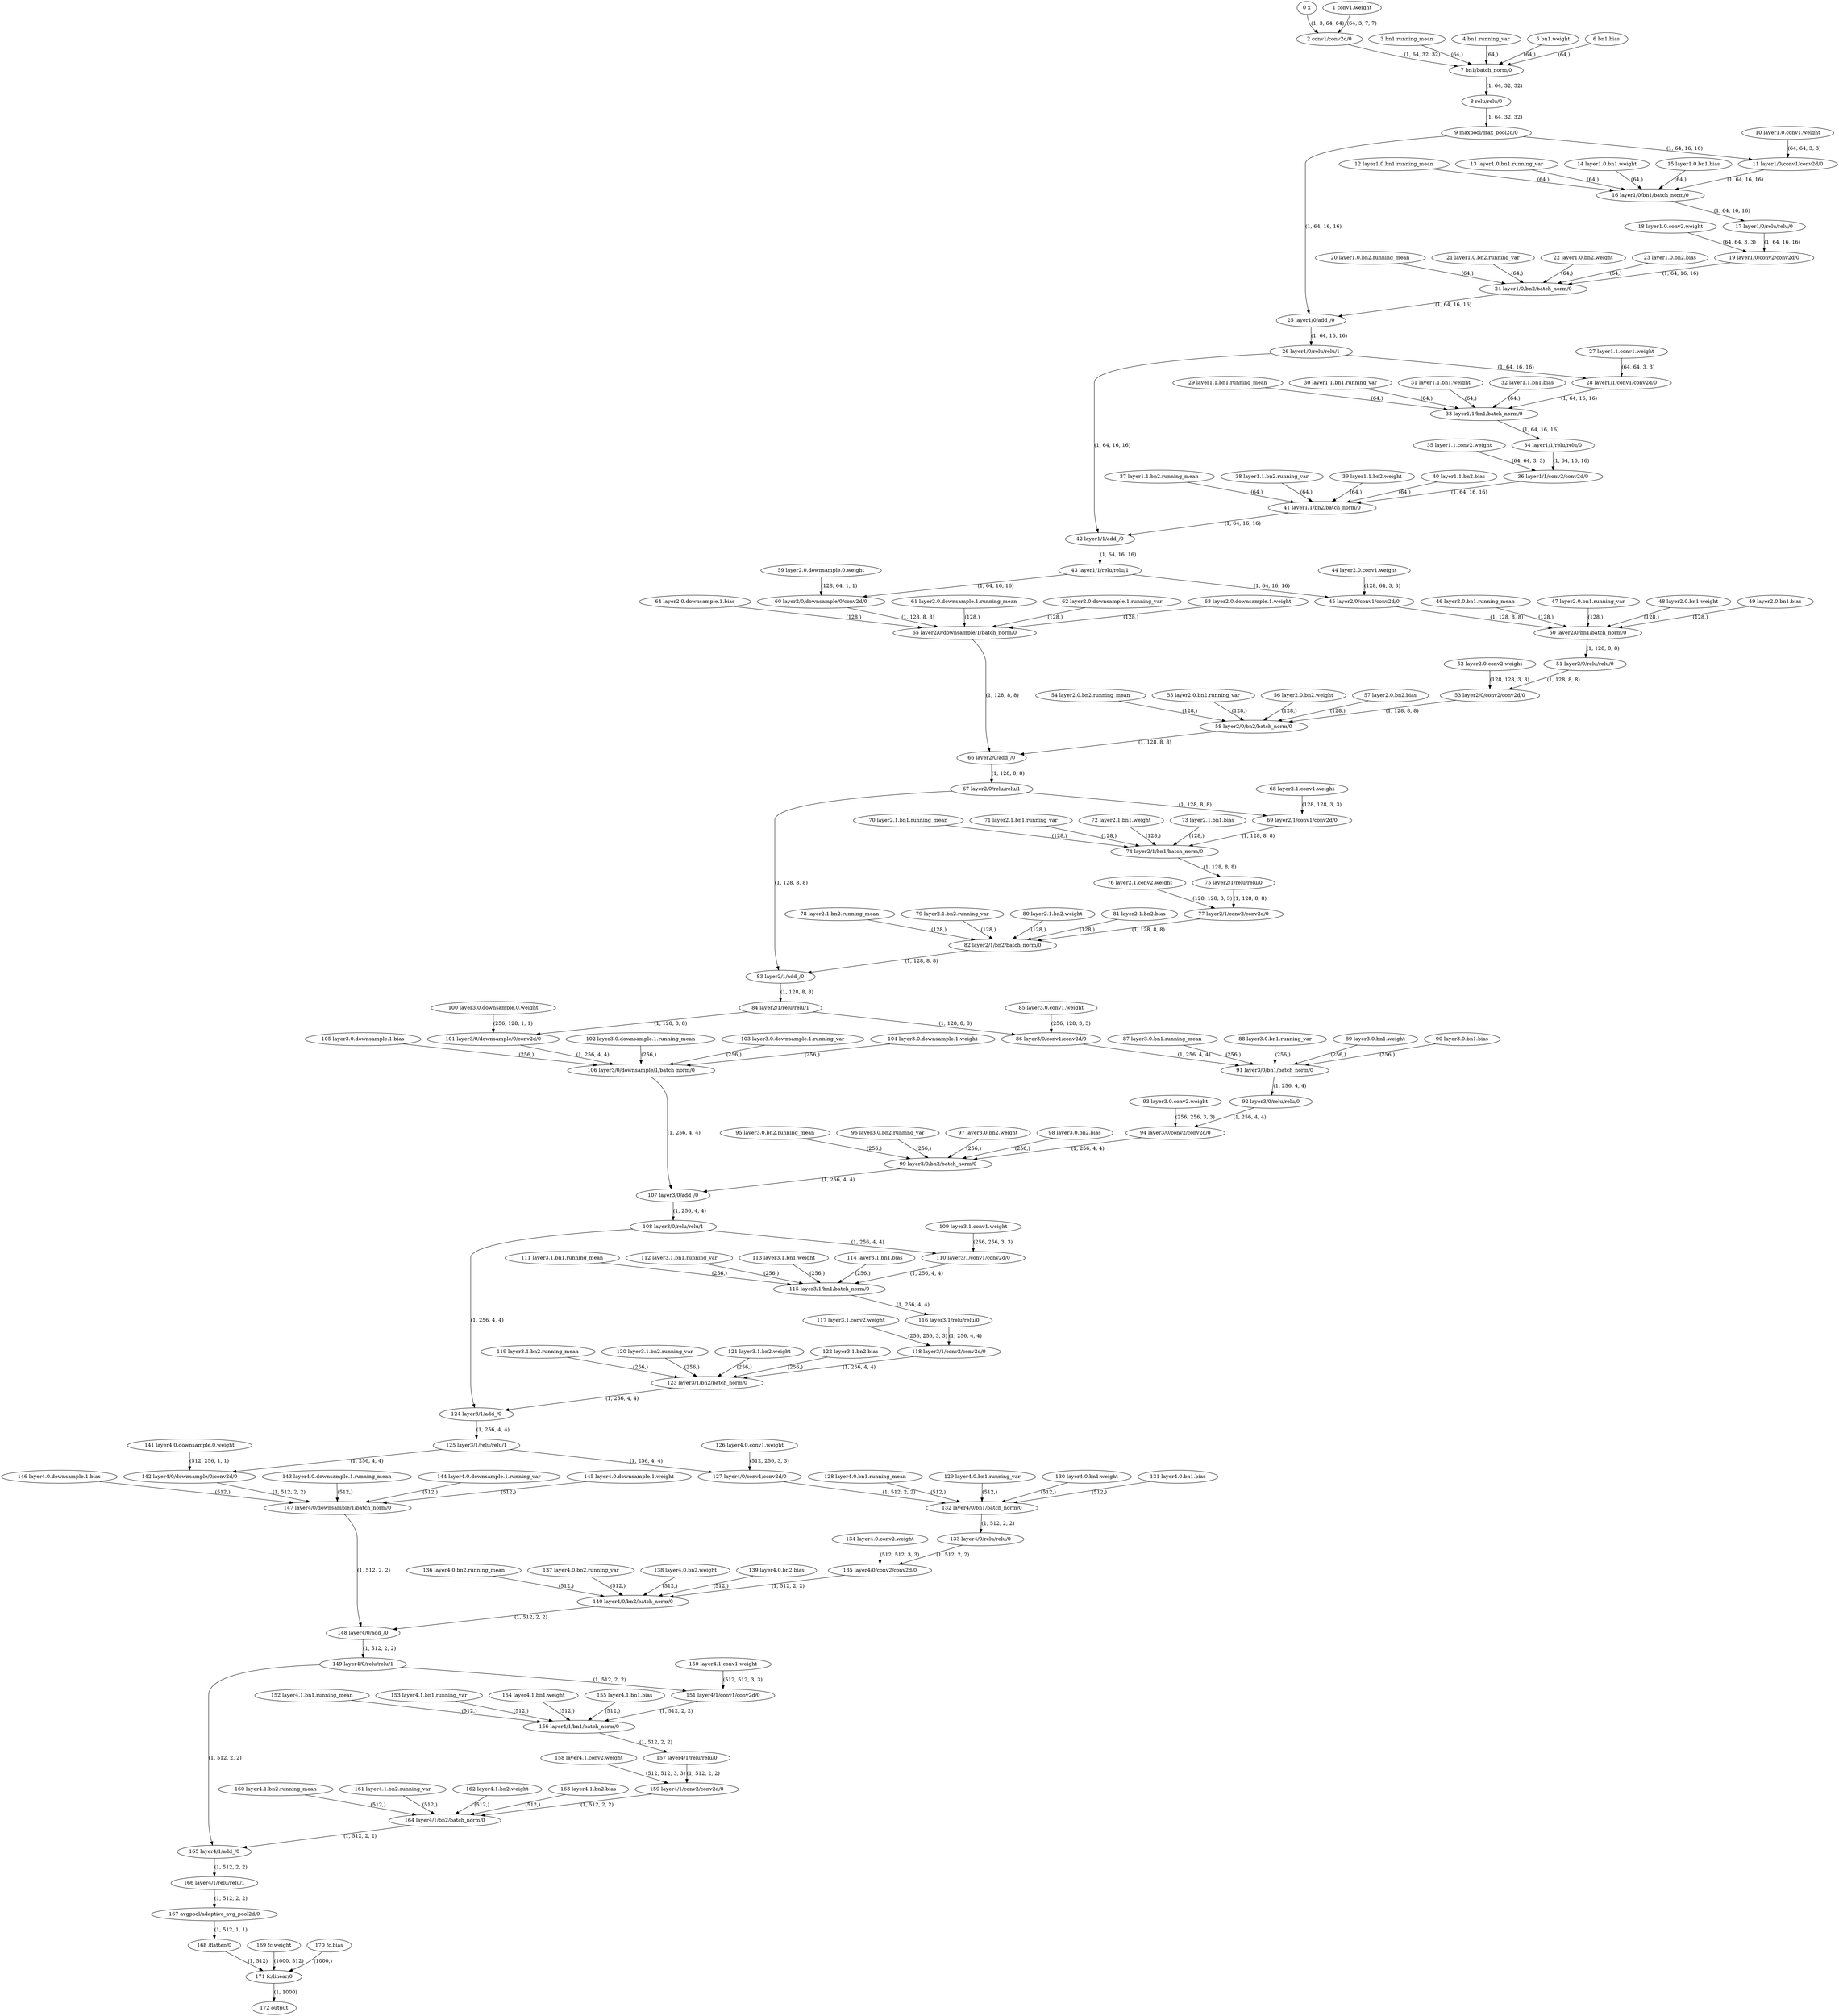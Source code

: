 strict digraph  {
"0 x" [id=0, type=nncf_model_input];
"1 conv1.weight" [id=1, type=nncf_model_const];
"2 conv1/conv2d/0" [id=2, type=conv2d];
"3 bn1.running_mean" [id=3, type=nncf_model_const];
"4 bn1.running_var" [id=4, type=nncf_model_const];
"5 bn1.weight" [id=5, type=nncf_model_const];
"6 bn1.bias" [id=6, type=nncf_model_const];
"7 bn1/batch_norm/0" [id=7, type=batch_norm];
"8 relu/relu/0" [id=8, type=relu];
"9 maxpool/max_pool2d/0" [id=9, type=max_pool2d];
"10 layer1.0.conv1.weight" [id=10, type=nncf_model_const];
"11 layer1/0/conv1/conv2d/0" [id=11, type=conv2d];
"12 layer1.0.bn1.running_mean" [id=12, type=nncf_model_const];
"13 layer1.0.bn1.running_var" [id=13, type=nncf_model_const];
"14 layer1.0.bn1.weight" [id=14, type=nncf_model_const];
"15 layer1.0.bn1.bias" [id=15, type=nncf_model_const];
"16 layer1/0/bn1/batch_norm/0" [id=16, type=batch_norm];
"17 layer1/0/relu/relu/0" [id=17, type=relu];
"18 layer1.0.conv2.weight" [id=18, type=nncf_model_const];
"19 layer1/0/conv2/conv2d/0" [id=19, type=conv2d];
"20 layer1.0.bn2.running_mean" [id=20, type=nncf_model_const];
"21 layer1.0.bn2.running_var" [id=21, type=nncf_model_const];
"22 layer1.0.bn2.weight" [id=22, type=nncf_model_const];
"23 layer1.0.bn2.bias" [id=23, type=nncf_model_const];
"24 layer1/0/bn2/batch_norm/0" [id=24, type=batch_norm];
"25 layer1/0/add_/0" [id=25, type=add_];
"26 layer1/0/relu/relu/1" [id=26, type=relu];
"27 layer1.1.conv1.weight" [id=27, type=nncf_model_const];
"28 layer1/1/conv1/conv2d/0" [id=28, type=conv2d];
"29 layer1.1.bn1.running_mean" [id=29, type=nncf_model_const];
"30 layer1.1.bn1.running_var" [id=30, type=nncf_model_const];
"31 layer1.1.bn1.weight" [id=31, type=nncf_model_const];
"32 layer1.1.bn1.bias" [id=32, type=nncf_model_const];
"33 layer1/1/bn1/batch_norm/0" [id=33, type=batch_norm];
"34 layer1/1/relu/relu/0" [id=34, type=relu];
"35 layer1.1.conv2.weight" [id=35, type=nncf_model_const];
"36 layer1/1/conv2/conv2d/0" [id=36, type=conv2d];
"37 layer1.1.bn2.running_mean" [id=37, type=nncf_model_const];
"38 layer1.1.bn2.running_var" [id=38, type=nncf_model_const];
"39 layer1.1.bn2.weight" [id=39, type=nncf_model_const];
"40 layer1.1.bn2.bias" [id=40, type=nncf_model_const];
"41 layer1/1/bn2/batch_norm/0" [id=41, type=batch_norm];
"42 layer1/1/add_/0" [id=42, type=add_];
"43 layer1/1/relu/relu/1" [id=43, type=relu];
"44 layer2.0.conv1.weight" [id=44, type=nncf_model_const];
"45 layer2/0/conv1/conv2d/0" [id=45, type=conv2d];
"46 layer2.0.bn1.running_mean" [id=46, type=nncf_model_const];
"47 layer2.0.bn1.running_var" [id=47, type=nncf_model_const];
"48 layer2.0.bn1.weight" [id=48, type=nncf_model_const];
"49 layer2.0.bn1.bias" [id=49, type=nncf_model_const];
"50 layer2/0/bn1/batch_norm/0" [id=50, type=batch_norm];
"51 layer2/0/relu/relu/0" [id=51, type=relu];
"52 layer2.0.conv2.weight" [id=52, type=nncf_model_const];
"53 layer2/0/conv2/conv2d/0" [id=53, type=conv2d];
"54 layer2.0.bn2.running_mean" [id=54, type=nncf_model_const];
"55 layer2.0.bn2.running_var" [id=55, type=nncf_model_const];
"56 layer2.0.bn2.weight" [id=56, type=nncf_model_const];
"57 layer2.0.bn2.bias" [id=57, type=nncf_model_const];
"58 layer2/0/bn2/batch_norm/0" [id=58, type=batch_norm];
"59 layer2.0.downsample.0.weight" [id=59, type=nncf_model_const];
"60 layer2/0/downsample/0/conv2d/0" [id=60, type=conv2d];
"61 layer2.0.downsample.1.running_mean" [id=61, type=nncf_model_const];
"62 layer2.0.downsample.1.running_var" [id=62, type=nncf_model_const];
"63 layer2.0.downsample.1.weight" [id=63, type=nncf_model_const];
"64 layer2.0.downsample.1.bias" [id=64, type=nncf_model_const];
"65 layer2/0/downsample/1/batch_norm/0" [id=65, type=batch_norm];
"66 layer2/0/add_/0" [id=66, type=add_];
"67 layer2/0/relu/relu/1" [id=67, type=relu];
"68 layer2.1.conv1.weight" [id=68, type=nncf_model_const];
"69 layer2/1/conv1/conv2d/0" [id=69, type=conv2d];
"70 layer2.1.bn1.running_mean" [id=70, type=nncf_model_const];
"71 layer2.1.bn1.running_var" [id=71, type=nncf_model_const];
"72 layer2.1.bn1.weight" [id=72, type=nncf_model_const];
"73 layer2.1.bn1.bias" [id=73, type=nncf_model_const];
"74 layer2/1/bn1/batch_norm/0" [id=74, type=batch_norm];
"75 layer2/1/relu/relu/0" [id=75, type=relu];
"76 layer2.1.conv2.weight" [id=76, type=nncf_model_const];
"77 layer2/1/conv2/conv2d/0" [id=77, type=conv2d];
"78 layer2.1.bn2.running_mean" [id=78, type=nncf_model_const];
"79 layer2.1.bn2.running_var" [id=79, type=nncf_model_const];
"80 layer2.1.bn2.weight" [id=80, type=nncf_model_const];
"81 layer2.1.bn2.bias" [id=81, type=nncf_model_const];
"82 layer2/1/bn2/batch_norm/0" [id=82, type=batch_norm];
"83 layer2/1/add_/0" [id=83, type=add_];
"84 layer2/1/relu/relu/1" [id=84, type=relu];
"85 layer3.0.conv1.weight" [id=85, type=nncf_model_const];
"86 layer3/0/conv1/conv2d/0" [id=86, type=conv2d];
"87 layer3.0.bn1.running_mean" [id=87, type=nncf_model_const];
"88 layer3.0.bn1.running_var" [id=88, type=nncf_model_const];
"89 layer3.0.bn1.weight" [id=89, type=nncf_model_const];
"90 layer3.0.bn1.bias" [id=90, type=nncf_model_const];
"91 layer3/0/bn1/batch_norm/0" [id=91, type=batch_norm];
"92 layer3/0/relu/relu/0" [id=92, type=relu];
"93 layer3.0.conv2.weight" [id=93, type=nncf_model_const];
"94 layer3/0/conv2/conv2d/0" [id=94, type=conv2d];
"95 layer3.0.bn2.running_mean" [id=95, type=nncf_model_const];
"96 layer3.0.bn2.running_var" [id=96, type=nncf_model_const];
"97 layer3.0.bn2.weight" [id=97, type=nncf_model_const];
"98 layer3.0.bn2.bias" [id=98, type=nncf_model_const];
"99 layer3/0/bn2/batch_norm/0" [id=99, type=batch_norm];
"100 layer3.0.downsample.0.weight" [id=100, type=nncf_model_const];
"101 layer3/0/downsample/0/conv2d/0" [id=101, type=conv2d];
"102 layer3.0.downsample.1.running_mean" [id=102, type=nncf_model_const];
"103 layer3.0.downsample.1.running_var" [id=103, type=nncf_model_const];
"104 layer3.0.downsample.1.weight" [id=104, type=nncf_model_const];
"105 layer3.0.downsample.1.bias" [id=105, type=nncf_model_const];
"106 layer3/0/downsample/1/batch_norm/0" [id=106, type=batch_norm];
"107 layer3/0/add_/0" [id=107, type=add_];
"108 layer3/0/relu/relu/1" [id=108, type=relu];
"109 layer3.1.conv1.weight" [id=109, type=nncf_model_const];
"110 layer3/1/conv1/conv2d/0" [id=110, type=conv2d];
"111 layer3.1.bn1.running_mean" [id=111, type=nncf_model_const];
"112 layer3.1.bn1.running_var" [id=112, type=nncf_model_const];
"113 layer3.1.bn1.weight" [id=113, type=nncf_model_const];
"114 layer3.1.bn1.bias" [id=114, type=nncf_model_const];
"115 layer3/1/bn1/batch_norm/0" [id=115, type=batch_norm];
"116 layer3/1/relu/relu/0" [id=116, type=relu];
"117 layer3.1.conv2.weight" [id=117, type=nncf_model_const];
"118 layer3/1/conv2/conv2d/0" [id=118, type=conv2d];
"119 layer3.1.bn2.running_mean" [id=119, type=nncf_model_const];
"120 layer3.1.bn2.running_var" [id=120, type=nncf_model_const];
"121 layer3.1.bn2.weight" [id=121, type=nncf_model_const];
"122 layer3.1.bn2.bias" [id=122, type=nncf_model_const];
"123 layer3/1/bn2/batch_norm/0" [id=123, type=batch_norm];
"124 layer3/1/add_/0" [id=124, type=add_];
"125 layer3/1/relu/relu/1" [id=125, type=relu];
"126 layer4.0.conv1.weight" [id=126, type=nncf_model_const];
"127 layer4/0/conv1/conv2d/0" [id=127, type=conv2d];
"128 layer4.0.bn1.running_mean" [id=128, type=nncf_model_const];
"129 layer4.0.bn1.running_var" [id=129, type=nncf_model_const];
"130 layer4.0.bn1.weight" [id=130, type=nncf_model_const];
"131 layer4.0.bn1.bias" [id=131, type=nncf_model_const];
"132 layer4/0/bn1/batch_norm/0" [id=132, type=batch_norm];
"133 layer4/0/relu/relu/0" [id=133, type=relu];
"134 layer4.0.conv2.weight" [id=134, type=nncf_model_const];
"135 layer4/0/conv2/conv2d/0" [id=135, type=conv2d];
"136 layer4.0.bn2.running_mean" [id=136, type=nncf_model_const];
"137 layer4.0.bn2.running_var" [id=137, type=nncf_model_const];
"138 layer4.0.bn2.weight" [id=138, type=nncf_model_const];
"139 layer4.0.bn2.bias" [id=139, type=nncf_model_const];
"140 layer4/0/bn2/batch_norm/0" [id=140, type=batch_norm];
"141 layer4.0.downsample.0.weight" [id=141, type=nncf_model_const];
"142 layer4/0/downsample/0/conv2d/0" [id=142, type=conv2d];
"143 layer4.0.downsample.1.running_mean" [id=143, type=nncf_model_const];
"144 layer4.0.downsample.1.running_var" [id=144, type=nncf_model_const];
"145 layer4.0.downsample.1.weight" [id=145, type=nncf_model_const];
"146 layer4.0.downsample.1.bias" [id=146, type=nncf_model_const];
"147 layer4/0/downsample/1/batch_norm/0" [id=147, type=batch_norm];
"148 layer4/0/add_/0" [id=148, type=add_];
"149 layer4/0/relu/relu/1" [id=149, type=relu];
"150 layer4.1.conv1.weight" [id=150, type=nncf_model_const];
"151 layer4/1/conv1/conv2d/0" [id=151, type=conv2d];
"152 layer4.1.bn1.running_mean" [id=152, type=nncf_model_const];
"153 layer4.1.bn1.running_var" [id=153, type=nncf_model_const];
"154 layer4.1.bn1.weight" [id=154, type=nncf_model_const];
"155 layer4.1.bn1.bias" [id=155, type=nncf_model_const];
"156 layer4/1/bn1/batch_norm/0" [id=156, type=batch_norm];
"157 layer4/1/relu/relu/0" [id=157, type=relu];
"158 layer4.1.conv2.weight" [id=158, type=nncf_model_const];
"159 layer4/1/conv2/conv2d/0" [id=159, type=conv2d];
"160 layer4.1.bn2.running_mean" [id=160, type=nncf_model_const];
"161 layer4.1.bn2.running_var" [id=161, type=nncf_model_const];
"162 layer4.1.bn2.weight" [id=162, type=nncf_model_const];
"163 layer4.1.bn2.bias" [id=163, type=nncf_model_const];
"164 layer4/1/bn2/batch_norm/0" [id=164, type=batch_norm];
"165 layer4/1/add_/0" [id=165, type=add_];
"166 layer4/1/relu/relu/1" [id=166, type=relu];
"167 avgpool/adaptive_avg_pool2d/0" [id=167, type=adaptive_avg_pool2d];
"168 /flatten/0" [id=168, type=flatten];
"169 fc.weight" [id=169, type=nncf_model_const];
"170 fc.bias" [id=170, type=nncf_model_const];
"171 fc/linear/0" [id=171, type=linear];
"172 output" [id=172, type=nncf_model_output];
"0 x" -> "2 conv1/conv2d/0"  [label="(1, 3, 64, 64)", style=solid];
"1 conv1.weight" -> "2 conv1/conv2d/0"  [label="(64, 3, 7, 7)", style=solid];
"2 conv1/conv2d/0" -> "7 bn1/batch_norm/0"  [label="(1, 64, 32, 32)", style=solid];
"3 bn1.running_mean" -> "7 bn1/batch_norm/0"  [label="(64,)", style=solid];
"4 bn1.running_var" -> "7 bn1/batch_norm/0"  [label="(64,)", style=solid];
"5 bn1.weight" -> "7 bn1/batch_norm/0"  [label="(64,)", style=solid];
"6 bn1.bias" -> "7 bn1/batch_norm/0"  [label="(64,)", style=solid];
"7 bn1/batch_norm/0" -> "8 relu/relu/0"  [label="(1, 64, 32, 32)", style=solid];
"8 relu/relu/0" -> "9 maxpool/max_pool2d/0"  [label="(1, 64, 32, 32)", style=solid];
"9 maxpool/max_pool2d/0" -> "11 layer1/0/conv1/conv2d/0"  [label="(1, 64, 16, 16)", style=solid];
"9 maxpool/max_pool2d/0" -> "25 layer1/0/add_/0"  [label="(1, 64, 16, 16)", style=solid];
"10 layer1.0.conv1.weight" -> "11 layer1/0/conv1/conv2d/0"  [label="(64, 64, 3, 3)", style=solid];
"11 layer1/0/conv1/conv2d/0" -> "16 layer1/0/bn1/batch_norm/0"  [label="(1, 64, 16, 16)", style=solid];
"12 layer1.0.bn1.running_mean" -> "16 layer1/0/bn1/batch_norm/0"  [label="(64,)", style=solid];
"13 layer1.0.bn1.running_var" -> "16 layer1/0/bn1/batch_norm/0"  [label="(64,)", style=solid];
"14 layer1.0.bn1.weight" -> "16 layer1/0/bn1/batch_norm/0"  [label="(64,)", style=solid];
"15 layer1.0.bn1.bias" -> "16 layer1/0/bn1/batch_norm/0"  [label="(64,)", style=solid];
"16 layer1/0/bn1/batch_norm/0" -> "17 layer1/0/relu/relu/0"  [label="(1, 64, 16, 16)", style=solid];
"17 layer1/0/relu/relu/0" -> "19 layer1/0/conv2/conv2d/0"  [label="(1, 64, 16, 16)", style=solid];
"18 layer1.0.conv2.weight" -> "19 layer1/0/conv2/conv2d/0"  [label="(64, 64, 3, 3)", style=solid];
"19 layer1/0/conv2/conv2d/0" -> "24 layer1/0/bn2/batch_norm/0"  [label="(1, 64, 16, 16)", style=solid];
"20 layer1.0.bn2.running_mean" -> "24 layer1/0/bn2/batch_norm/0"  [label="(64,)", style=solid];
"21 layer1.0.bn2.running_var" -> "24 layer1/0/bn2/batch_norm/0"  [label="(64,)", style=solid];
"22 layer1.0.bn2.weight" -> "24 layer1/0/bn2/batch_norm/0"  [label="(64,)", style=solid];
"23 layer1.0.bn2.bias" -> "24 layer1/0/bn2/batch_norm/0"  [label="(64,)", style=solid];
"24 layer1/0/bn2/batch_norm/0" -> "25 layer1/0/add_/0"  [label="(1, 64, 16, 16)", style=solid];
"25 layer1/0/add_/0" -> "26 layer1/0/relu/relu/1"  [label="(1, 64, 16, 16)", style=solid];
"26 layer1/0/relu/relu/1" -> "28 layer1/1/conv1/conv2d/0"  [label="(1, 64, 16, 16)", style=solid];
"26 layer1/0/relu/relu/1" -> "42 layer1/1/add_/0"  [label="(1, 64, 16, 16)", style=solid];
"27 layer1.1.conv1.weight" -> "28 layer1/1/conv1/conv2d/0"  [label="(64, 64, 3, 3)", style=solid];
"28 layer1/1/conv1/conv2d/0" -> "33 layer1/1/bn1/batch_norm/0"  [label="(1, 64, 16, 16)", style=solid];
"29 layer1.1.bn1.running_mean" -> "33 layer1/1/bn1/batch_norm/0"  [label="(64,)", style=solid];
"30 layer1.1.bn1.running_var" -> "33 layer1/1/bn1/batch_norm/0"  [label="(64,)", style=solid];
"31 layer1.1.bn1.weight" -> "33 layer1/1/bn1/batch_norm/0"  [label="(64,)", style=solid];
"32 layer1.1.bn1.bias" -> "33 layer1/1/bn1/batch_norm/0"  [label="(64,)", style=solid];
"33 layer1/1/bn1/batch_norm/0" -> "34 layer1/1/relu/relu/0"  [label="(1, 64, 16, 16)", style=solid];
"34 layer1/1/relu/relu/0" -> "36 layer1/1/conv2/conv2d/0"  [label="(1, 64, 16, 16)", style=solid];
"35 layer1.1.conv2.weight" -> "36 layer1/1/conv2/conv2d/0"  [label="(64, 64, 3, 3)", style=solid];
"36 layer1/1/conv2/conv2d/0" -> "41 layer1/1/bn2/batch_norm/0"  [label="(1, 64, 16, 16)", style=solid];
"37 layer1.1.bn2.running_mean" -> "41 layer1/1/bn2/batch_norm/0"  [label="(64,)", style=solid];
"38 layer1.1.bn2.running_var" -> "41 layer1/1/bn2/batch_norm/0"  [label="(64,)", style=solid];
"39 layer1.1.bn2.weight" -> "41 layer1/1/bn2/batch_norm/0"  [label="(64,)", style=solid];
"40 layer1.1.bn2.bias" -> "41 layer1/1/bn2/batch_norm/0"  [label="(64,)", style=solid];
"41 layer1/1/bn2/batch_norm/0" -> "42 layer1/1/add_/0"  [label="(1, 64, 16, 16)", style=solid];
"42 layer1/1/add_/0" -> "43 layer1/1/relu/relu/1"  [label="(1, 64, 16, 16)", style=solid];
"43 layer1/1/relu/relu/1" -> "45 layer2/0/conv1/conv2d/0"  [label="(1, 64, 16, 16)", style=solid];
"43 layer1/1/relu/relu/1" -> "60 layer2/0/downsample/0/conv2d/0"  [label="(1, 64, 16, 16)", style=solid];
"44 layer2.0.conv1.weight" -> "45 layer2/0/conv1/conv2d/0"  [label="(128, 64, 3, 3)", style=solid];
"45 layer2/0/conv1/conv2d/0" -> "50 layer2/0/bn1/batch_norm/0"  [label="(1, 128, 8, 8)", style=solid];
"46 layer2.0.bn1.running_mean" -> "50 layer2/0/bn1/batch_norm/0"  [label="(128,)", style=solid];
"47 layer2.0.bn1.running_var" -> "50 layer2/0/bn1/batch_norm/0"  [label="(128,)", style=solid];
"48 layer2.0.bn1.weight" -> "50 layer2/0/bn1/batch_norm/0"  [label="(128,)", style=solid];
"49 layer2.0.bn1.bias" -> "50 layer2/0/bn1/batch_norm/0"  [label="(128,)", style=solid];
"50 layer2/0/bn1/batch_norm/0" -> "51 layer2/0/relu/relu/0"  [label="(1, 128, 8, 8)", style=solid];
"51 layer2/0/relu/relu/0" -> "53 layer2/0/conv2/conv2d/0"  [label="(1, 128, 8, 8)", style=solid];
"52 layer2.0.conv2.weight" -> "53 layer2/0/conv2/conv2d/0"  [label="(128, 128, 3, 3)", style=solid];
"53 layer2/0/conv2/conv2d/0" -> "58 layer2/0/bn2/batch_norm/0"  [label="(1, 128, 8, 8)", style=solid];
"54 layer2.0.bn2.running_mean" -> "58 layer2/0/bn2/batch_norm/0"  [label="(128,)", style=solid];
"55 layer2.0.bn2.running_var" -> "58 layer2/0/bn2/batch_norm/0"  [label="(128,)", style=solid];
"56 layer2.0.bn2.weight" -> "58 layer2/0/bn2/batch_norm/0"  [label="(128,)", style=solid];
"57 layer2.0.bn2.bias" -> "58 layer2/0/bn2/batch_norm/0"  [label="(128,)", style=solid];
"58 layer2/0/bn2/batch_norm/0" -> "66 layer2/0/add_/0"  [label="(1, 128, 8, 8)", style=solid];
"59 layer2.0.downsample.0.weight" -> "60 layer2/0/downsample/0/conv2d/0"  [label="(128, 64, 1, 1)", style=solid];
"60 layer2/0/downsample/0/conv2d/0" -> "65 layer2/0/downsample/1/batch_norm/0"  [label="(1, 128, 8, 8)", style=solid];
"61 layer2.0.downsample.1.running_mean" -> "65 layer2/0/downsample/1/batch_norm/0"  [label="(128,)", style=solid];
"62 layer2.0.downsample.1.running_var" -> "65 layer2/0/downsample/1/batch_norm/0"  [label="(128,)", style=solid];
"63 layer2.0.downsample.1.weight" -> "65 layer2/0/downsample/1/batch_norm/0"  [label="(128,)", style=solid];
"64 layer2.0.downsample.1.bias" -> "65 layer2/0/downsample/1/batch_norm/0"  [label="(128,)", style=solid];
"65 layer2/0/downsample/1/batch_norm/0" -> "66 layer2/0/add_/0"  [label="(1, 128, 8, 8)", style=solid];
"66 layer2/0/add_/0" -> "67 layer2/0/relu/relu/1"  [label="(1, 128, 8, 8)", style=solid];
"67 layer2/0/relu/relu/1" -> "69 layer2/1/conv1/conv2d/0"  [label="(1, 128, 8, 8)", style=solid];
"67 layer2/0/relu/relu/1" -> "83 layer2/1/add_/0"  [label="(1, 128, 8, 8)", style=solid];
"68 layer2.1.conv1.weight" -> "69 layer2/1/conv1/conv2d/0"  [label="(128, 128, 3, 3)", style=solid];
"69 layer2/1/conv1/conv2d/0" -> "74 layer2/1/bn1/batch_norm/0"  [label="(1, 128, 8, 8)", style=solid];
"70 layer2.1.bn1.running_mean" -> "74 layer2/1/bn1/batch_norm/0"  [label="(128,)", style=solid];
"71 layer2.1.bn1.running_var" -> "74 layer2/1/bn1/batch_norm/0"  [label="(128,)", style=solid];
"72 layer2.1.bn1.weight" -> "74 layer2/1/bn1/batch_norm/0"  [label="(128,)", style=solid];
"73 layer2.1.bn1.bias" -> "74 layer2/1/bn1/batch_norm/0"  [label="(128,)", style=solid];
"74 layer2/1/bn1/batch_norm/0" -> "75 layer2/1/relu/relu/0"  [label="(1, 128, 8, 8)", style=solid];
"75 layer2/1/relu/relu/0" -> "77 layer2/1/conv2/conv2d/0"  [label="(1, 128, 8, 8)", style=solid];
"76 layer2.1.conv2.weight" -> "77 layer2/1/conv2/conv2d/0"  [label="(128, 128, 3, 3)", style=solid];
"77 layer2/1/conv2/conv2d/0" -> "82 layer2/1/bn2/batch_norm/0"  [label="(1, 128, 8, 8)", style=solid];
"78 layer2.1.bn2.running_mean" -> "82 layer2/1/bn2/batch_norm/0"  [label="(128,)", style=solid];
"79 layer2.1.bn2.running_var" -> "82 layer2/1/bn2/batch_norm/0"  [label="(128,)", style=solid];
"80 layer2.1.bn2.weight" -> "82 layer2/1/bn2/batch_norm/0"  [label="(128,)", style=solid];
"81 layer2.1.bn2.bias" -> "82 layer2/1/bn2/batch_norm/0"  [label="(128,)", style=solid];
"82 layer2/1/bn2/batch_norm/0" -> "83 layer2/1/add_/0"  [label="(1, 128, 8, 8)", style=solid];
"83 layer2/1/add_/0" -> "84 layer2/1/relu/relu/1"  [label="(1, 128, 8, 8)", style=solid];
"84 layer2/1/relu/relu/1" -> "86 layer3/0/conv1/conv2d/0"  [label="(1, 128, 8, 8)", style=solid];
"84 layer2/1/relu/relu/1" -> "101 layer3/0/downsample/0/conv2d/0"  [label="(1, 128, 8, 8)", style=solid];
"85 layer3.0.conv1.weight" -> "86 layer3/0/conv1/conv2d/0"  [label="(256, 128, 3, 3)", style=solid];
"86 layer3/0/conv1/conv2d/0" -> "91 layer3/0/bn1/batch_norm/0"  [label="(1, 256, 4, 4)", style=solid];
"87 layer3.0.bn1.running_mean" -> "91 layer3/0/bn1/batch_norm/0"  [label="(256,)", style=solid];
"88 layer3.0.bn1.running_var" -> "91 layer3/0/bn1/batch_norm/0"  [label="(256,)", style=solid];
"89 layer3.0.bn1.weight" -> "91 layer3/0/bn1/batch_norm/0"  [label="(256,)", style=solid];
"90 layer3.0.bn1.bias" -> "91 layer3/0/bn1/batch_norm/0"  [label="(256,)", style=solid];
"91 layer3/0/bn1/batch_norm/0" -> "92 layer3/0/relu/relu/0"  [label="(1, 256, 4, 4)", style=solid];
"92 layer3/0/relu/relu/0" -> "94 layer3/0/conv2/conv2d/0"  [label="(1, 256, 4, 4)", style=solid];
"93 layer3.0.conv2.weight" -> "94 layer3/0/conv2/conv2d/0"  [label="(256, 256, 3, 3)", style=solid];
"94 layer3/0/conv2/conv2d/0" -> "99 layer3/0/bn2/batch_norm/0"  [label="(1, 256, 4, 4)", style=solid];
"95 layer3.0.bn2.running_mean" -> "99 layer3/0/bn2/batch_norm/0"  [label="(256,)", style=solid];
"96 layer3.0.bn2.running_var" -> "99 layer3/0/bn2/batch_norm/0"  [label="(256,)", style=solid];
"97 layer3.0.bn2.weight" -> "99 layer3/0/bn2/batch_norm/0"  [label="(256,)", style=solid];
"98 layer3.0.bn2.bias" -> "99 layer3/0/bn2/batch_norm/0"  [label="(256,)", style=solid];
"99 layer3/0/bn2/batch_norm/0" -> "107 layer3/0/add_/0"  [label="(1, 256, 4, 4)", style=solid];
"100 layer3.0.downsample.0.weight" -> "101 layer3/0/downsample/0/conv2d/0"  [label="(256, 128, 1, 1)", style=solid];
"101 layer3/0/downsample/0/conv2d/0" -> "106 layer3/0/downsample/1/batch_norm/0"  [label="(1, 256, 4, 4)", style=solid];
"102 layer3.0.downsample.1.running_mean" -> "106 layer3/0/downsample/1/batch_norm/0"  [label="(256,)", style=solid];
"103 layer3.0.downsample.1.running_var" -> "106 layer3/0/downsample/1/batch_norm/0"  [label="(256,)", style=solid];
"104 layer3.0.downsample.1.weight" -> "106 layer3/0/downsample/1/batch_norm/0"  [label="(256,)", style=solid];
"105 layer3.0.downsample.1.bias" -> "106 layer3/0/downsample/1/batch_norm/0"  [label="(256,)", style=solid];
"106 layer3/0/downsample/1/batch_norm/0" -> "107 layer3/0/add_/0"  [label="(1, 256, 4, 4)", style=solid];
"107 layer3/0/add_/0" -> "108 layer3/0/relu/relu/1"  [label="(1, 256, 4, 4)", style=solid];
"108 layer3/0/relu/relu/1" -> "110 layer3/1/conv1/conv2d/0"  [label="(1, 256, 4, 4)", style=solid];
"108 layer3/0/relu/relu/1" -> "124 layer3/1/add_/0"  [label="(1, 256, 4, 4)", style=solid];
"109 layer3.1.conv1.weight" -> "110 layer3/1/conv1/conv2d/0"  [label="(256, 256, 3, 3)", style=solid];
"110 layer3/1/conv1/conv2d/0" -> "115 layer3/1/bn1/batch_norm/0"  [label="(1, 256, 4, 4)", style=solid];
"111 layer3.1.bn1.running_mean" -> "115 layer3/1/bn1/batch_norm/0"  [label="(256,)", style=solid];
"112 layer3.1.bn1.running_var" -> "115 layer3/1/bn1/batch_norm/0"  [label="(256,)", style=solid];
"113 layer3.1.bn1.weight" -> "115 layer3/1/bn1/batch_norm/0"  [label="(256,)", style=solid];
"114 layer3.1.bn1.bias" -> "115 layer3/1/bn1/batch_norm/0"  [label="(256,)", style=solid];
"115 layer3/1/bn1/batch_norm/0" -> "116 layer3/1/relu/relu/0"  [label="(1, 256, 4, 4)", style=solid];
"116 layer3/1/relu/relu/0" -> "118 layer3/1/conv2/conv2d/0"  [label="(1, 256, 4, 4)", style=solid];
"117 layer3.1.conv2.weight" -> "118 layer3/1/conv2/conv2d/0"  [label="(256, 256, 3, 3)", style=solid];
"118 layer3/1/conv2/conv2d/0" -> "123 layer3/1/bn2/batch_norm/0"  [label="(1, 256, 4, 4)", style=solid];
"119 layer3.1.bn2.running_mean" -> "123 layer3/1/bn2/batch_norm/0"  [label="(256,)", style=solid];
"120 layer3.1.bn2.running_var" -> "123 layer3/1/bn2/batch_norm/0"  [label="(256,)", style=solid];
"121 layer3.1.bn2.weight" -> "123 layer3/1/bn2/batch_norm/0"  [label="(256,)", style=solid];
"122 layer3.1.bn2.bias" -> "123 layer3/1/bn2/batch_norm/0"  [label="(256,)", style=solid];
"123 layer3/1/bn2/batch_norm/0" -> "124 layer3/1/add_/0"  [label="(1, 256, 4, 4)", style=solid];
"124 layer3/1/add_/0" -> "125 layer3/1/relu/relu/1"  [label="(1, 256, 4, 4)", style=solid];
"125 layer3/1/relu/relu/1" -> "127 layer4/0/conv1/conv2d/0"  [label="(1, 256, 4, 4)", style=solid];
"125 layer3/1/relu/relu/1" -> "142 layer4/0/downsample/0/conv2d/0"  [label="(1, 256, 4, 4)", style=solid];
"126 layer4.0.conv1.weight" -> "127 layer4/0/conv1/conv2d/0"  [label="(512, 256, 3, 3)", style=solid];
"127 layer4/0/conv1/conv2d/0" -> "132 layer4/0/bn1/batch_norm/0"  [label="(1, 512, 2, 2)", style=solid];
"128 layer4.0.bn1.running_mean" -> "132 layer4/0/bn1/batch_norm/0"  [label="(512,)", style=solid];
"129 layer4.0.bn1.running_var" -> "132 layer4/0/bn1/batch_norm/0"  [label="(512,)", style=solid];
"130 layer4.0.bn1.weight" -> "132 layer4/0/bn1/batch_norm/0"  [label="(512,)", style=solid];
"131 layer4.0.bn1.bias" -> "132 layer4/0/bn1/batch_norm/0"  [label="(512,)", style=solid];
"132 layer4/0/bn1/batch_norm/0" -> "133 layer4/0/relu/relu/0"  [label="(1, 512, 2, 2)", style=solid];
"133 layer4/0/relu/relu/0" -> "135 layer4/0/conv2/conv2d/0"  [label="(1, 512, 2, 2)", style=solid];
"134 layer4.0.conv2.weight" -> "135 layer4/0/conv2/conv2d/0"  [label="(512, 512, 3, 3)", style=solid];
"135 layer4/0/conv2/conv2d/0" -> "140 layer4/0/bn2/batch_norm/0"  [label="(1, 512, 2, 2)", style=solid];
"136 layer4.0.bn2.running_mean" -> "140 layer4/0/bn2/batch_norm/0"  [label="(512,)", style=solid];
"137 layer4.0.bn2.running_var" -> "140 layer4/0/bn2/batch_norm/0"  [label="(512,)", style=solid];
"138 layer4.0.bn2.weight" -> "140 layer4/0/bn2/batch_norm/0"  [label="(512,)", style=solid];
"139 layer4.0.bn2.bias" -> "140 layer4/0/bn2/batch_norm/0"  [label="(512,)", style=solid];
"140 layer4/0/bn2/batch_norm/0" -> "148 layer4/0/add_/0"  [label="(1, 512, 2, 2)", style=solid];
"141 layer4.0.downsample.0.weight" -> "142 layer4/0/downsample/0/conv2d/0"  [label="(512, 256, 1, 1)", style=solid];
"142 layer4/0/downsample/0/conv2d/0" -> "147 layer4/0/downsample/1/batch_norm/0"  [label="(1, 512, 2, 2)", style=solid];
"143 layer4.0.downsample.1.running_mean" -> "147 layer4/0/downsample/1/batch_norm/0"  [label="(512,)", style=solid];
"144 layer4.0.downsample.1.running_var" -> "147 layer4/0/downsample/1/batch_norm/0"  [label="(512,)", style=solid];
"145 layer4.0.downsample.1.weight" -> "147 layer4/0/downsample/1/batch_norm/0"  [label="(512,)", style=solid];
"146 layer4.0.downsample.1.bias" -> "147 layer4/0/downsample/1/batch_norm/0"  [label="(512,)", style=solid];
"147 layer4/0/downsample/1/batch_norm/0" -> "148 layer4/0/add_/0"  [label="(1, 512, 2, 2)", style=solid];
"148 layer4/0/add_/0" -> "149 layer4/0/relu/relu/1"  [label="(1, 512, 2, 2)", style=solid];
"149 layer4/0/relu/relu/1" -> "151 layer4/1/conv1/conv2d/0"  [label="(1, 512, 2, 2)", style=solid];
"149 layer4/0/relu/relu/1" -> "165 layer4/1/add_/0"  [label="(1, 512, 2, 2)", style=solid];
"150 layer4.1.conv1.weight" -> "151 layer4/1/conv1/conv2d/0"  [label="(512, 512, 3, 3)", style=solid];
"151 layer4/1/conv1/conv2d/0" -> "156 layer4/1/bn1/batch_norm/0"  [label="(1, 512, 2, 2)", style=solid];
"152 layer4.1.bn1.running_mean" -> "156 layer4/1/bn1/batch_norm/0"  [label="(512,)", style=solid];
"153 layer4.1.bn1.running_var" -> "156 layer4/1/bn1/batch_norm/0"  [label="(512,)", style=solid];
"154 layer4.1.bn1.weight" -> "156 layer4/1/bn1/batch_norm/0"  [label="(512,)", style=solid];
"155 layer4.1.bn1.bias" -> "156 layer4/1/bn1/batch_norm/0"  [label="(512,)", style=solid];
"156 layer4/1/bn1/batch_norm/0" -> "157 layer4/1/relu/relu/0"  [label="(1, 512, 2, 2)", style=solid];
"157 layer4/1/relu/relu/0" -> "159 layer4/1/conv2/conv2d/0"  [label="(1, 512, 2, 2)", style=solid];
"158 layer4.1.conv2.weight" -> "159 layer4/1/conv2/conv2d/0"  [label="(512, 512, 3, 3)", style=solid];
"159 layer4/1/conv2/conv2d/0" -> "164 layer4/1/bn2/batch_norm/0"  [label="(1, 512, 2, 2)", style=solid];
"160 layer4.1.bn2.running_mean" -> "164 layer4/1/bn2/batch_norm/0"  [label="(512,)", style=solid];
"161 layer4.1.bn2.running_var" -> "164 layer4/1/bn2/batch_norm/0"  [label="(512,)", style=solid];
"162 layer4.1.bn2.weight" -> "164 layer4/1/bn2/batch_norm/0"  [label="(512,)", style=solid];
"163 layer4.1.bn2.bias" -> "164 layer4/1/bn2/batch_norm/0"  [label="(512,)", style=solid];
"164 layer4/1/bn2/batch_norm/0" -> "165 layer4/1/add_/0"  [label="(1, 512, 2, 2)", style=solid];
"165 layer4/1/add_/0" -> "166 layer4/1/relu/relu/1"  [label="(1, 512, 2, 2)", style=solid];
"166 layer4/1/relu/relu/1" -> "167 avgpool/adaptive_avg_pool2d/0"  [label="(1, 512, 2, 2)", style=solid];
"167 avgpool/adaptive_avg_pool2d/0" -> "168 /flatten/0"  [label="(1, 512, 1, 1)", style=solid];
"168 /flatten/0" -> "171 fc/linear/0"  [label="(1, 512)", style=solid];
"169 fc.weight" -> "171 fc/linear/0"  [label="(1000, 512)", style=solid];
"170 fc.bias" -> "171 fc/linear/0"  [label="(1000,)", style=solid];
"171 fc/linear/0" -> "172 output"  [label="(1, 1000)", style=solid];
}
